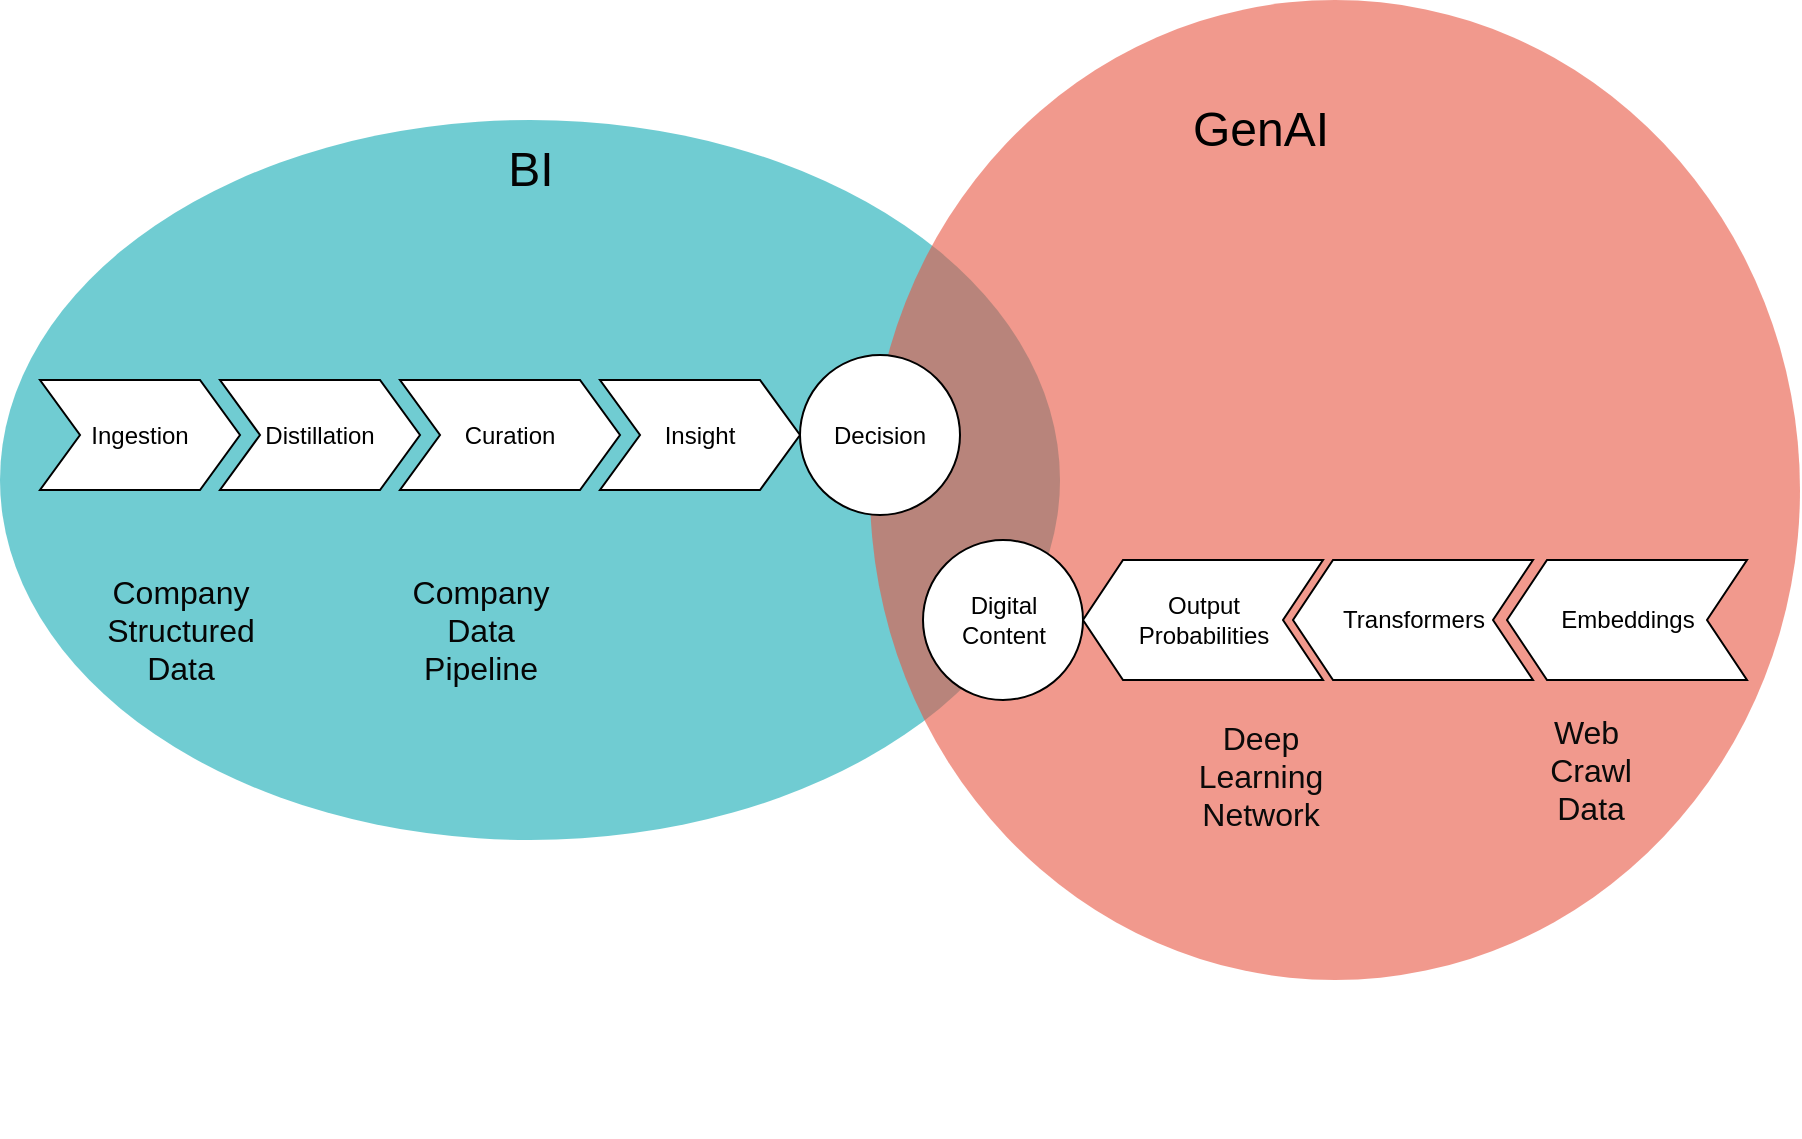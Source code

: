 <mxfile version="24.5.2" type="github">
  <diagram id="3228e29e-7158-1315-38df-8450db1d8a1d" name="Page-1">
    <mxGraphModel dx="1120" dy="426" grid="1" gridSize="10" guides="1" tooltips="1" connect="1" arrows="1" fold="1" page="1" pageScale="1" pageWidth="1169" pageHeight="827" background="none" math="0" shadow="0">
      <root>
        <mxCell id="0" />
        <mxCell id="1" parent="0" />
        <mxCell id="21532" value="" style="ellipse;fillColor=#12AAB5;opacity=60;strokeColor=none;html=1;fontColor=#FFFFFF;" parent="1" vertex="1">
          <mxGeometry x="50" y="120" width="530" height="360" as="geometry" />
        </mxCell>
        <mxCell id="21533" value="" style="ellipse;fillColor=#e85642;opacity=60;strokeColor=none;html=1;fontColor=#FFFFFF;" parent="1" vertex="1">
          <mxGeometry x="485" y="60" width="465" height="490" as="geometry" />
        </mxCell>
        <mxCell id="21534" value="BI" style="text;fontSize=24;align=center;verticalAlign=middle;html=1;fontColor=#030303;" parent="1" vertex="1">
          <mxGeometry x="220" y="110" width="190" height="70" as="geometry" />
        </mxCell>
        <mxCell id="21535" value="GenAI" style="text;fontSize=24;align=center;verticalAlign=middle;html=1;fontColor=#000000;" parent="1" vertex="1">
          <mxGeometry x="585" y="90" width="190" height="70" as="geometry" />
        </mxCell>
        <mxCell id="21536" value="Tradition" style="text;fontSize=24;align=center;verticalAlign=middle;html=1;fontColor=#FFFFFF;" parent="1" vertex="1">
          <mxGeometry x="499.5" y="558.5" width="190" height="70" as="geometry" />
        </mxCell>
        <mxCell id="EMeTvUz9oc_N5_n9DYTT-21541" value="Web&amp;nbsp;&lt;div&gt;Crawl&lt;/div&gt;&lt;div&gt;Data&lt;/div&gt;" style="text;align=center;html=1;fontColor=#0a0a0a;fontSize=16;" parent="1" vertex="1">
          <mxGeometry x="775" y="410" width="140" height="40" as="geometry" />
        </mxCell>
        <mxCell id="EMeTvUz9oc_N5_n9DYTT-21542" value="Company&lt;div&gt;Structured&lt;/div&gt;&lt;div&gt;Data&lt;/div&gt;" style="text;align=center;html=1;fontColor=#050505;fontSize=16;" parent="1" vertex="1">
          <mxGeometry x="120" y="340" width="40" height="40" as="geometry" />
        </mxCell>
        <mxCell id="xgVN-YOWQU56Oe4teA5X-21541" value="Ingestion" style="shape=step;perimeter=stepPerimeter;whiteSpace=wrap;html=1;fixedSize=1;" vertex="1" parent="1">
          <mxGeometry x="70" y="250" width="100" height="55" as="geometry" />
        </mxCell>
        <mxCell id="xgVN-YOWQU56Oe4teA5X-21542" value="Distillation" style="shape=step;perimeter=stepPerimeter;whiteSpace=wrap;html=1;fixedSize=1;" vertex="1" parent="1">
          <mxGeometry x="160" y="250" width="100" height="55" as="geometry" />
        </mxCell>
        <mxCell id="xgVN-YOWQU56Oe4teA5X-21543" value="Curation" style="shape=step;perimeter=stepPerimeter;whiteSpace=wrap;html=1;fixedSize=1;" vertex="1" parent="1">
          <mxGeometry x="250" y="250" width="110" height="55" as="geometry" />
        </mxCell>
        <mxCell id="xgVN-YOWQU56Oe4teA5X-21544" value="Insight" style="shape=step;perimeter=stepPerimeter;whiteSpace=wrap;html=1;fixedSize=1;" vertex="1" parent="1">
          <mxGeometry x="350" y="250" width="100" height="55" as="geometry" />
        </mxCell>
        <mxCell id="xgVN-YOWQU56Oe4teA5X-21546" value="Decision" style="ellipse;whiteSpace=wrap;html=1;aspect=fixed;" vertex="1" parent="1">
          <mxGeometry x="450" y="237.5" width="80" height="80" as="geometry" />
        </mxCell>
        <mxCell id="xgVN-YOWQU56Oe4teA5X-21547" value="Embeddings" style="shape=step;perimeter=stepPerimeter;whiteSpace=wrap;html=1;fixedSize=1;rotation=0;direction=west;" vertex="1" parent="1">
          <mxGeometry x="803.5" y="340" width="120" height="60" as="geometry" />
        </mxCell>
        <mxCell id="xgVN-YOWQU56Oe4teA5X-21548" value="Transformers" style="shape=step;perimeter=stepPerimeter;whiteSpace=wrap;html=1;fixedSize=1;rotation=0;direction=west;" vertex="1" parent="1">
          <mxGeometry x="696.5" y="340" width="120" height="60" as="geometry" />
        </mxCell>
        <mxCell id="xgVN-YOWQU56Oe4teA5X-21549" value="Output&lt;div&gt;Probabilities&lt;/div&gt;" style="shape=step;perimeter=stepPerimeter;whiteSpace=wrap;html=1;fixedSize=1;rotation=0;direction=west;" vertex="1" parent="1">
          <mxGeometry x="591.5" y="340" width="120" height="60" as="geometry" />
        </mxCell>
        <mxCell id="xgVN-YOWQU56Oe4teA5X-21550" value="Digital&lt;div&gt;Content&lt;/div&gt;" style="ellipse;whiteSpace=wrap;html=1;aspect=fixed;" vertex="1" parent="1">
          <mxGeometry x="511.5" y="330" width="80" height="80" as="geometry" />
        </mxCell>
        <mxCell id="xgVN-YOWQU56Oe4teA5X-21551" value="Deep&lt;div&gt;Learning&lt;/div&gt;&lt;div&gt;Network&lt;/div&gt;" style="text;align=center;html=1;fontColor=#0a0a0a;fontSize=16;" vertex="1" parent="1">
          <mxGeometry x="610" y="412.5" width="140" height="40" as="geometry" />
        </mxCell>
        <mxCell id="xgVN-YOWQU56Oe4teA5X-21552" value="Company&lt;div&gt;Data&lt;/div&gt;&lt;div&gt;Pipeline&lt;/div&gt;" style="text;align=center;html=1;fontColor=#050505;fontSize=16;" vertex="1" parent="1">
          <mxGeometry x="270" y="340" width="40" height="40" as="geometry" />
        </mxCell>
        <mxCell id="xgVN-YOWQU56Oe4teA5X-21554" style="edgeStyle=orthogonalEdgeStyle;rounded=0;orthogonalLoop=1;jettySize=auto;html=1;exitX=0.5;exitY=1;exitDx=0;exitDy=0;" edge="1" parent="1" source="xgVN-YOWQU56Oe4teA5X-21552" target="xgVN-YOWQU56Oe4teA5X-21552">
          <mxGeometry relative="1" as="geometry" />
        </mxCell>
      </root>
    </mxGraphModel>
  </diagram>
</mxfile>
